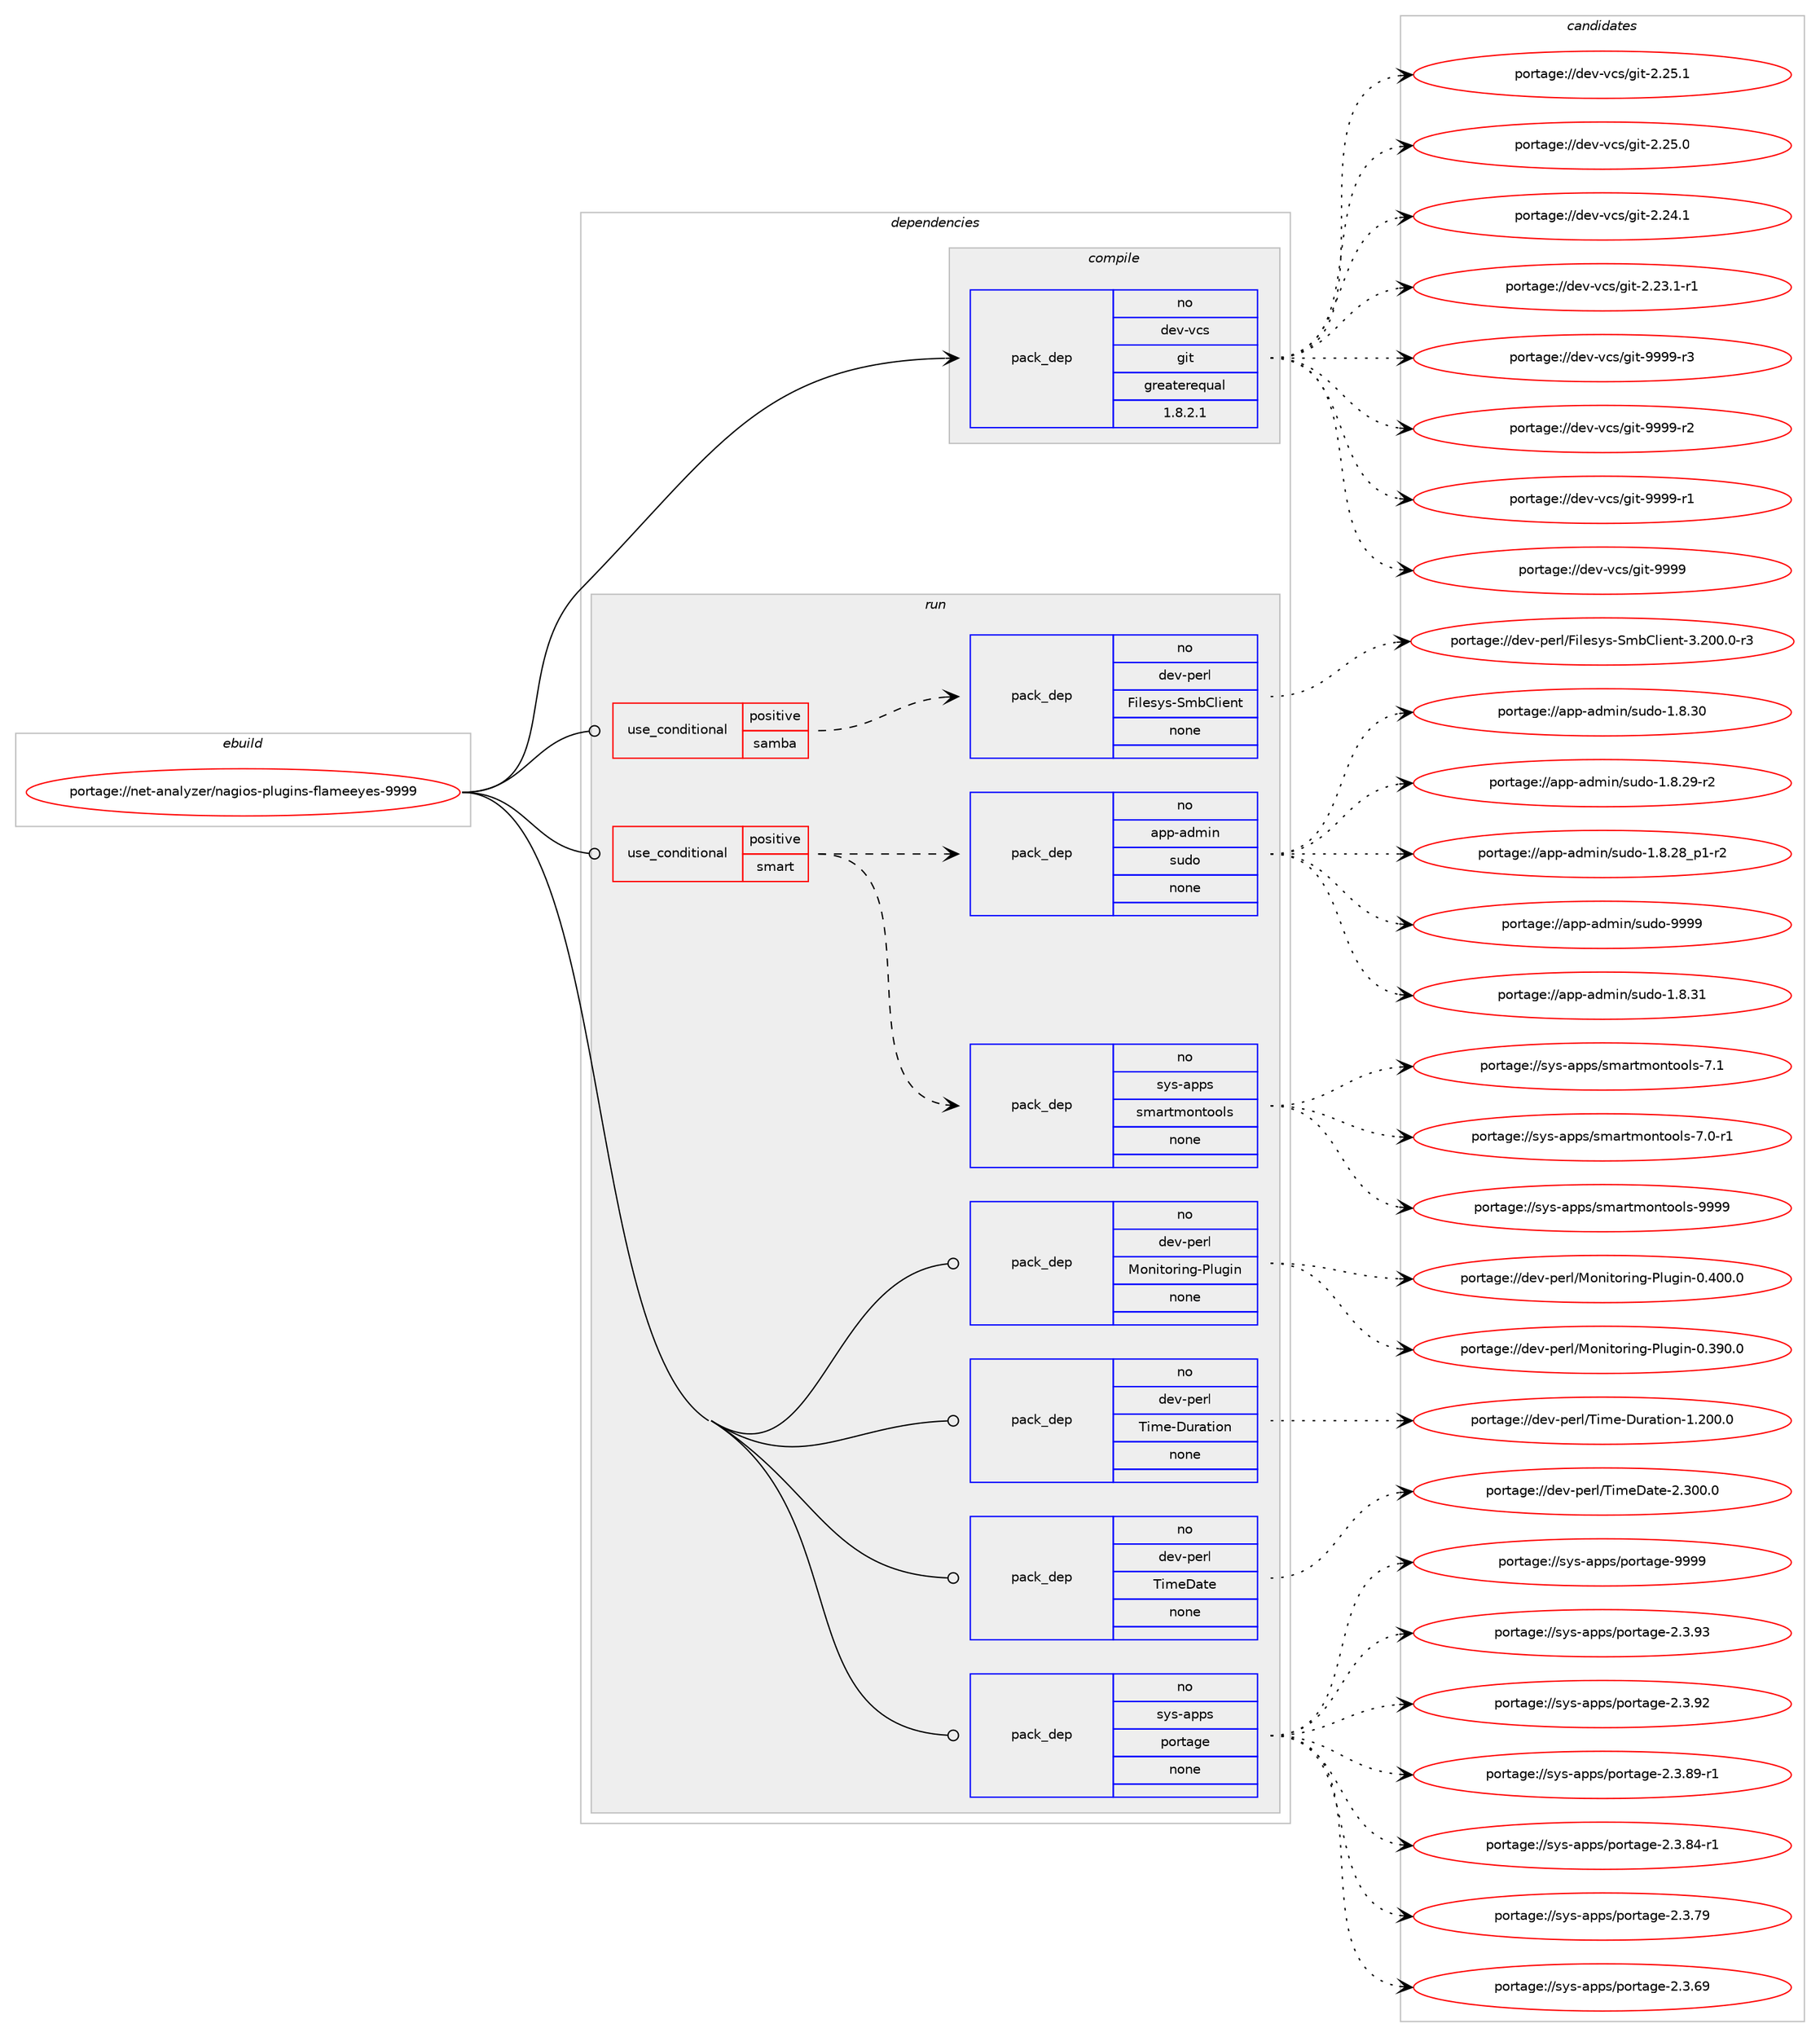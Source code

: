 digraph prolog {

# *************
# Graph options
# *************

newrank=true;
concentrate=true;
compound=true;
graph [rankdir=LR,fontname=Helvetica,fontsize=10,ranksep=1.5];#, ranksep=2.5, nodesep=0.2];
edge  [arrowhead=vee];
node  [fontname=Helvetica,fontsize=10];

# **********
# The ebuild
# **********

subgraph cluster_leftcol {
color=gray;
rank=same;
label=<<i>ebuild</i>>;
id [label="portage://net-analyzer/nagios-plugins-flameeyes-9999", color=red, width=4, href="../net-analyzer/nagios-plugins-flameeyes-9999.svg"];
}

# ****************
# The dependencies
# ****************

subgraph cluster_midcol {
color=gray;
label=<<i>dependencies</i>>;
subgraph cluster_compile {
fillcolor="#eeeeee";
style=filled;
label=<<i>compile</i>>;
subgraph pack51960 {
dependency67116 [label=<<TABLE BORDER="0" CELLBORDER="1" CELLSPACING="0" CELLPADDING="4" WIDTH="220"><TR><TD ROWSPAN="6" CELLPADDING="30">pack_dep</TD></TR><TR><TD WIDTH="110">no</TD></TR><TR><TD>dev-vcs</TD></TR><TR><TD>git</TD></TR><TR><TD>greaterequal</TD></TR><TR><TD>1.8.2.1</TD></TR></TABLE>>, shape=none, color=blue];
}
id:e -> dependency67116:w [weight=20,style="solid",arrowhead="vee"];
}
subgraph cluster_compileandrun {
fillcolor="#eeeeee";
style=filled;
label=<<i>compile and run</i>>;
}
subgraph cluster_run {
fillcolor="#eeeeee";
style=filled;
label=<<i>run</i>>;
subgraph cond13829 {
dependency67117 [label=<<TABLE BORDER="0" CELLBORDER="1" CELLSPACING="0" CELLPADDING="4"><TR><TD ROWSPAN="3" CELLPADDING="10">use_conditional</TD></TR><TR><TD>positive</TD></TR><TR><TD>samba</TD></TR></TABLE>>, shape=none, color=red];
subgraph pack51961 {
dependency67118 [label=<<TABLE BORDER="0" CELLBORDER="1" CELLSPACING="0" CELLPADDING="4" WIDTH="220"><TR><TD ROWSPAN="6" CELLPADDING="30">pack_dep</TD></TR><TR><TD WIDTH="110">no</TD></TR><TR><TD>dev-perl</TD></TR><TR><TD>Filesys-SmbClient</TD></TR><TR><TD>none</TD></TR><TR><TD></TD></TR></TABLE>>, shape=none, color=blue];
}
dependency67117:e -> dependency67118:w [weight=20,style="dashed",arrowhead="vee"];
}
id:e -> dependency67117:w [weight=20,style="solid",arrowhead="odot"];
subgraph cond13830 {
dependency67119 [label=<<TABLE BORDER="0" CELLBORDER="1" CELLSPACING="0" CELLPADDING="4"><TR><TD ROWSPAN="3" CELLPADDING="10">use_conditional</TD></TR><TR><TD>positive</TD></TR><TR><TD>smart</TD></TR></TABLE>>, shape=none, color=red];
subgraph pack51962 {
dependency67120 [label=<<TABLE BORDER="0" CELLBORDER="1" CELLSPACING="0" CELLPADDING="4" WIDTH="220"><TR><TD ROWSPAN="6" CELLPADDING="30">pack_dep</TD></TR><TR><TD WIDTH="110">no</TD></TR><TR><TD>sys-apps</TD></TR><TR><TD>smartmontools</TD></TR><TR><TD>none</TD></TR><TR><TD></TD></TR></TABLE>>, shape=none, color=blue];
}
dependency67119:e -> dependency67120:w [weight=20,style="dashed",arrowhead="vee"];
subgraph pack51963 {
dependency67121 [label=<<TABLE BORDER="0" CELLBORDER="1" CELLSPACING="0" CELLPADDING="4" WIDTH="220"><TR><TD ROWSPAN="6" CELLPADDING="30">pack_dep</TD></TR><TR><TD WIDTH="110">no</TD></TR><TR><TD>app-admin</TD></TR><TR><TD>sudo</TD></TR><TR><TD>none</TD></TR><TR><TD></TD></TR></TABLE>>, shape=none, color=blue];
}
dependency67119:e -> dependency67121:w [weight=20,style="dashed",arrowhead="vee"];
}
id:e -> dependency67119:w [weight=20,style="solid",arrowhead="odot"];
subgraph pack51964 {
dependency67122 [label=<<TABLE BORDER="0" CELLBORDER="1" CELLSPACING="0" CELLPADDING="4" WIDTH="220"><TR><TD ROWSPAN="6" CELLPADDING="30">pack_dep</TD></TR><TR><TD WIDTH="110">no</TD></TR><TR><TD>dev-perl</TD></TR><TR><TD>Monitoring-Plugin</TD></TR><TR><TD>none</TD></TR><TR><TD></TD></TR></TABLE>>, shape=none, color=blue];
}
id:e -> dependency67122:w [weight=20,style="solid",arrowhead="odot"];
subgraph pack51965 {
dependency67123 [label=<<TABLE BORDER="0" CELLBORDER="1" CELLSPACING="0" CELLPADDING="4" WIDTH="220"><TR><TD ROWSPAN="6" CELLPADDING="30">pack_dep</TD></TR><TR><TD WIDTH="110">no</TD></TR><TR><TD>dev-perl</TD></TR><TR><TD>Time-Duration</TD></TR><TR><TD>none</TD></TR><TR><TD></TD></TR></TABLE>>, shape=none, color=blue];
}
id:e -> dependency67123:w [weight=20,style="solid",arrowhead="odot"];
subgraph pack51966 {
dependency67124 [label=<<TABLE BORDER="0" CELLBORDER="1" CELLSPACING="0" CELLPADDING="4" WIDTH="220"><TR><TD ROWSPAN="6" CELLPADDING="30">pack_dep</TD></TR><TR><TD WIDTH="110">no</TD></TR><TR><TD>dev-perl</TD></TR><TR><TD>TimeDate</TD></TR><TR><TD>none</TD></TR><TR><TD></TD></TR></TABLE>>, shape=none, color=blue];
}
id:e -> dependency67124:w [weight=20,style="solid",arrowhead="odot"];
subgraph pack51967 {
dependency67125 [label=<<TABLE BORDER="0" CELLBORDER="1" CELLSPACING="0" CELLPADDING="4" WIDTH="220"><TR><TD ROWSPAN="6" CELLPADDING="30">pack_dep</TD></TR><TR><TD WIDTH="110">no</TD></TR><TR><TD>sys-apps</TD></TR><TR><TD>portage</TD></TR><TR><TD>none</TD></TR><TR><TD></TD></TR></TABLE>>, shape=none, color=blue];
}
id:e -> dependency67125:w [weight=20,style="solid",arrowhead="odot"];
}
}

# **************
# The candidates
# **************

subgraph cluster_choices {
rank=same;
color=gray;
label=<<i>candidates</i>>;

subgraph choice51960 {
color=black;
nodesep=1;
choice10010111845118991154710310511645575757574511451 [label="portage://dev-vcs/git-9999-r3", color=red, width=4,href="../dev-vcs/git-9999-r3.svg"];
choice10010111845118991154710310511645575757574511450 [label="portage://dev-vcs/git-9999-r2", color=red, width=4,href="../dev-vcs/git-9999-r2.svg"];
choice10010111845118991154710310511645575757574511449 [label="portage://dev-vcs/git-9999-r1", color=red, width=4,href="../dev-vcs/git-9999-r1.svg"];
choice1001011184511899115471031051164557575757 [label="portage://dev-vcs/git-9999", color=red, width=4,href="../dev-vcs/git-9999.svg"];
choice10010111845118991154710310511645504650534649 [label="portage://dev-vcs/git-2.25.1", color=red, width=4,href="../dev-vcs/git-2.25.1.svg"];
choice10010111845118991154710310511645504650534648 [label="portage://dev-vcs/git-2.25.0", color=red, width=4,href="../dev-vcs/git-2.25.0.svg"];
choice10010111845118991154710310511645504650524649 [label="portage://dev-vcs/git-2.24.1", color=red, width=4,href="../dev-vcs/git-2.24.1.svg"];
choice100101118451189911547103105116455046505146494511449 [label="portage://dev-vcs/git-2.23.1-r1", color=red, width=4,href="../dev-vcs/git-2.23.1-r1.svg"];
dependency67116:e -> choice10010111845118991154710310511645575757574511451:w [style=dotted,weight="100"];
dependency67116:e -> choice10010111845118991154710310511645575757574511450:w [style=dotted,weight="100"];
dependency67116:e -> choice10010111845118991154710310511645575757574511449:w [style=dotted,weight="100"];
dependency67116:e -> choice1001011184511899115471031051164557575757:w [style=dotted,weight="100"];
dependency67116:e -> choice10010111845118991154710310511645504650534649:w [style=dotted,weight="100"];
dependency67116:e -> choice10010111845118991154710310511645504650534648:w [style=dotted,weight="100"];
dependency67116:e -> choice10010111845118991154710310511645504650524649:w [style=dotted,weight="100"];
dependency67116:e -> choice100101118451189911547103105116455046505146494511449:w [style=dotted,weight="100"];
}
subgraph choice51961 {
color=black;
nodesep=1;
choice1001011184511210111410847701051081011151211154583109986710810510111011645514650484846484511451 [label="portage://dev-perl/Filesys-SmbClient-3.200.0-r3", color=red, width=4,href="../dev-perl/Filesys-SmbClient-3.200.0-r3.svg"];
dependency67118:e -> choice1001011184511210111410847701051081011151211154583109986710810510111011645514650484846484511451:w [style=dotted,weight="100"];
}
subgraph choice51962 {
color=black;
nodesep=1;
choice115121115459711211211547115109971141161091111101161111111081154557575757 [label="portage://sys-apps/smartmontools-9999", color=red, width=4,href="../sys-apps/smartmontools-9999.svg"];
choice1151211154597112112115471151099711411610911111011611111110811545554649 [label="portage://sys-apps/smartmontools-7.1", color=red, width=4,href="../sys-apps/smartmontools-7.1.svg"];
choice11512111545971121121154711510997114116109111110116111111108115455546484511449 [label="portage://sys-apps/smartmontools-7.0-r1", color=red, width=4,href="../sys-apps/smartmontools-7.0-r1.svg"];
dependency67120:e -> choice115121115459711211211547115109971141161091111101161111111081154557575757:w [style=dotted,weight="100"];
dependency67120:e -> choice1151211154597112112115471151099711411610911111011611111110811545554649:w [style=dotted,weight="100"];
dependency67120:e -> choice11512111545971121121154711510997114116109111110116111111108115455546484511449:w [style=dotted,weight="100"];
}
subgraph choice51963 {
color=black;
nodesep=1;
choice971121124597100109105110471151171001114557575757 [label="portage://app-admin/sudo-9999", color=red, width=4,href="../app-admin/sudo-9999.svg"];
choice9711211245971001091051104711511710011145494656465149 [label="portage://app-admin/sudo-1.8.31", color=red, width=4,href="../app-admin/sudo-1.8.31.svg"];
choice9711211245971001091051104711511710011145494656465148 [label="portage://app-admin/sudo-1.8.30", color=red, width=4,href="../app-admin/sudo-1.8.30.svg"];
choice97112112459710010910511047115117100111454946564650574511450 [label="portage://app-admin/sudo-1.8.29-r2", color=red, width=4,href="../app-admin/sudo-1.8.29-r2.svg"];
choice971121124597100109105110471151171001114549465646505695112494511450 [label="portage://app-admin/sudo-1.8.28_p1-r2", color=red, width=4,href="../app-admin/sudo-1.8.28_p1-r2.svg"];
dependency67121:e -> choice971121124597100109105110471151171001114557575757:w [style=dotted,weight="100"];
dependency67121:e -> choice9711211245971001091051104711511710011145494656465149:w [style=dotted,weight="100"];
dependency67121:e -> choice9711211245971001091051104711511710011145494656465148:w [style=dotted,weight="100"];
dependency67121:e -> choice97112112459710010910511047115117100111454946564650574511450:w [style=dotted,weight="100"];
dependency67121:e -> choice971121124597100109105110471151171001114549465646505695112494511450:w [style=dotted,weight="100"];
}
subgraph choice51964 {
color=black;
nodesep=1;
choice10010111845112101114108477711111010511611111410511010345801081171031051104548465248484648 [label="portage://dev-perl/Monitoring-Plugin-0.400.0", color=red, width=4,href="../dev-perl/Monitoring-Plugin-0.400.0.svg"];
choice10010111845112101114108477711111010511611111410511010345801081171031051104548465157484648 [label="portage://dev-perl/Monitoring-Plugin-0.390.0", color=red, width=4,href="../dev-perl/Monitoring-Plugin-0.390.0.svg"];
dependency67122:e -> choice10010111845112101114108477711111010511611111410511010345801081171031051104548465248484648:w [style=dotted,weight="100"];
dependency67122:e -> choice10010111845112101114108477711111010511611111410511010345801081171031051104548465157484648:w [style=dotted,weight="100"];
}
subgraph choice51965 {
color=black;
nodesep=1;
choice1001011184511210111410847841051091014568117114971161051111104549465048484648 [label="portage://dev-perl/Time-Duration-1.200.0", color=red, width=4,href="../dev-perl/Time-Duration-1.200.0.svg"];
dependency67123:e -> choice1001011184511210111410847841051091014568117114971161051111104549465048484648:w [style=dotted,weight="100"];
}
subgraph choice51966 {
color=black;
nodesep=1;
choice10010111845112101114108478410510910168971161014550465148484648 [label="portage://dev-perl/TimeDate-2.300.0", color=red, width=4,href="../dev-perl/TimeDate-2.300.0.svg"];
dependency67124:e -> choice10010111845112101114108478410510910168971161014550465148484648:w [style=dotted,weight="100"];
}
subgraph choice51967 {
color=black;
nodesep=1;
choice115121115459711211211547112111114116971031014557575757 [label="portage://sys-apps/portage-9999", color=red, width=4,href="../sys-apps/portage-9999.svg"];
choice1151211154597112112115471121111141169710310145504651465751 [label="portage://sys-apps/portage-2.3.93", color=red, width=4,href="../sys-apps/portage-2.3.93.svg"];
choice1151211154597112112115471121111141169710310145504651465750 [label="portage://sys-apps/portage-2.3.92", color=red, width=4,href="../sys-apps/portage-2.3.92.svg"];
choice11512111545971121121154711211111411697103101455046514656574511449 [label="portage://sys-apps/portage-2.3.89-r1", color=red, width=4,href="../sys-apps/portage-2.3.89-r1.svg"];
choice11512111545971121121154711211111411697103101455046514656524511449 [label="portage://sys-apps/portage-2.3.84-r1", color=red, width=4,href="../sys-apps/portage-2.3.84-r1.svg"];
choice1151211154597112112115471121111141169710310145504651465557 [label="portage://sys-apps/portage-2.3.79", color=red, width=4,href="../sys-apps/portage-2.3.79.svg"];
choice1151211154597112112115471121111141169710310145504651465457 [label="portage://sys-apps/portage-2.3.69", color=red, width=4,href="../sys-apps/portage-2.3.69.svg"];
dependency67125:e -> choice115121115459711211211547112111114116971031014557575757:w [style=dotted,weight="100"];
dependency67125:e -> choice1151211154597112112115471121111141169710310145504651465751:w [style=dotted,weight="100"];
dependency67125:e -> choice1151211154597112112115471121111141169710310145504651465750:w [style=dotted,weight="100"];
dependency67125:e -> choice11512111545971121121154711211111411697103101455046514656574511449:w [style=dotted,weight="100"];
dependency67125:e -> choice11512111545971121121154711211111411697103101455046514656524511449:w [style=dotted,weight="100"];
dependency67125:e -> choice1151211154597112112115471121111141169710310145504651465557:w [style=dotted,weight="100"];
dependency67125:e -> choice1151211154597112112115471121111141169710310145504651465457:w [style=dotted,weight="100"];
}
}

}
